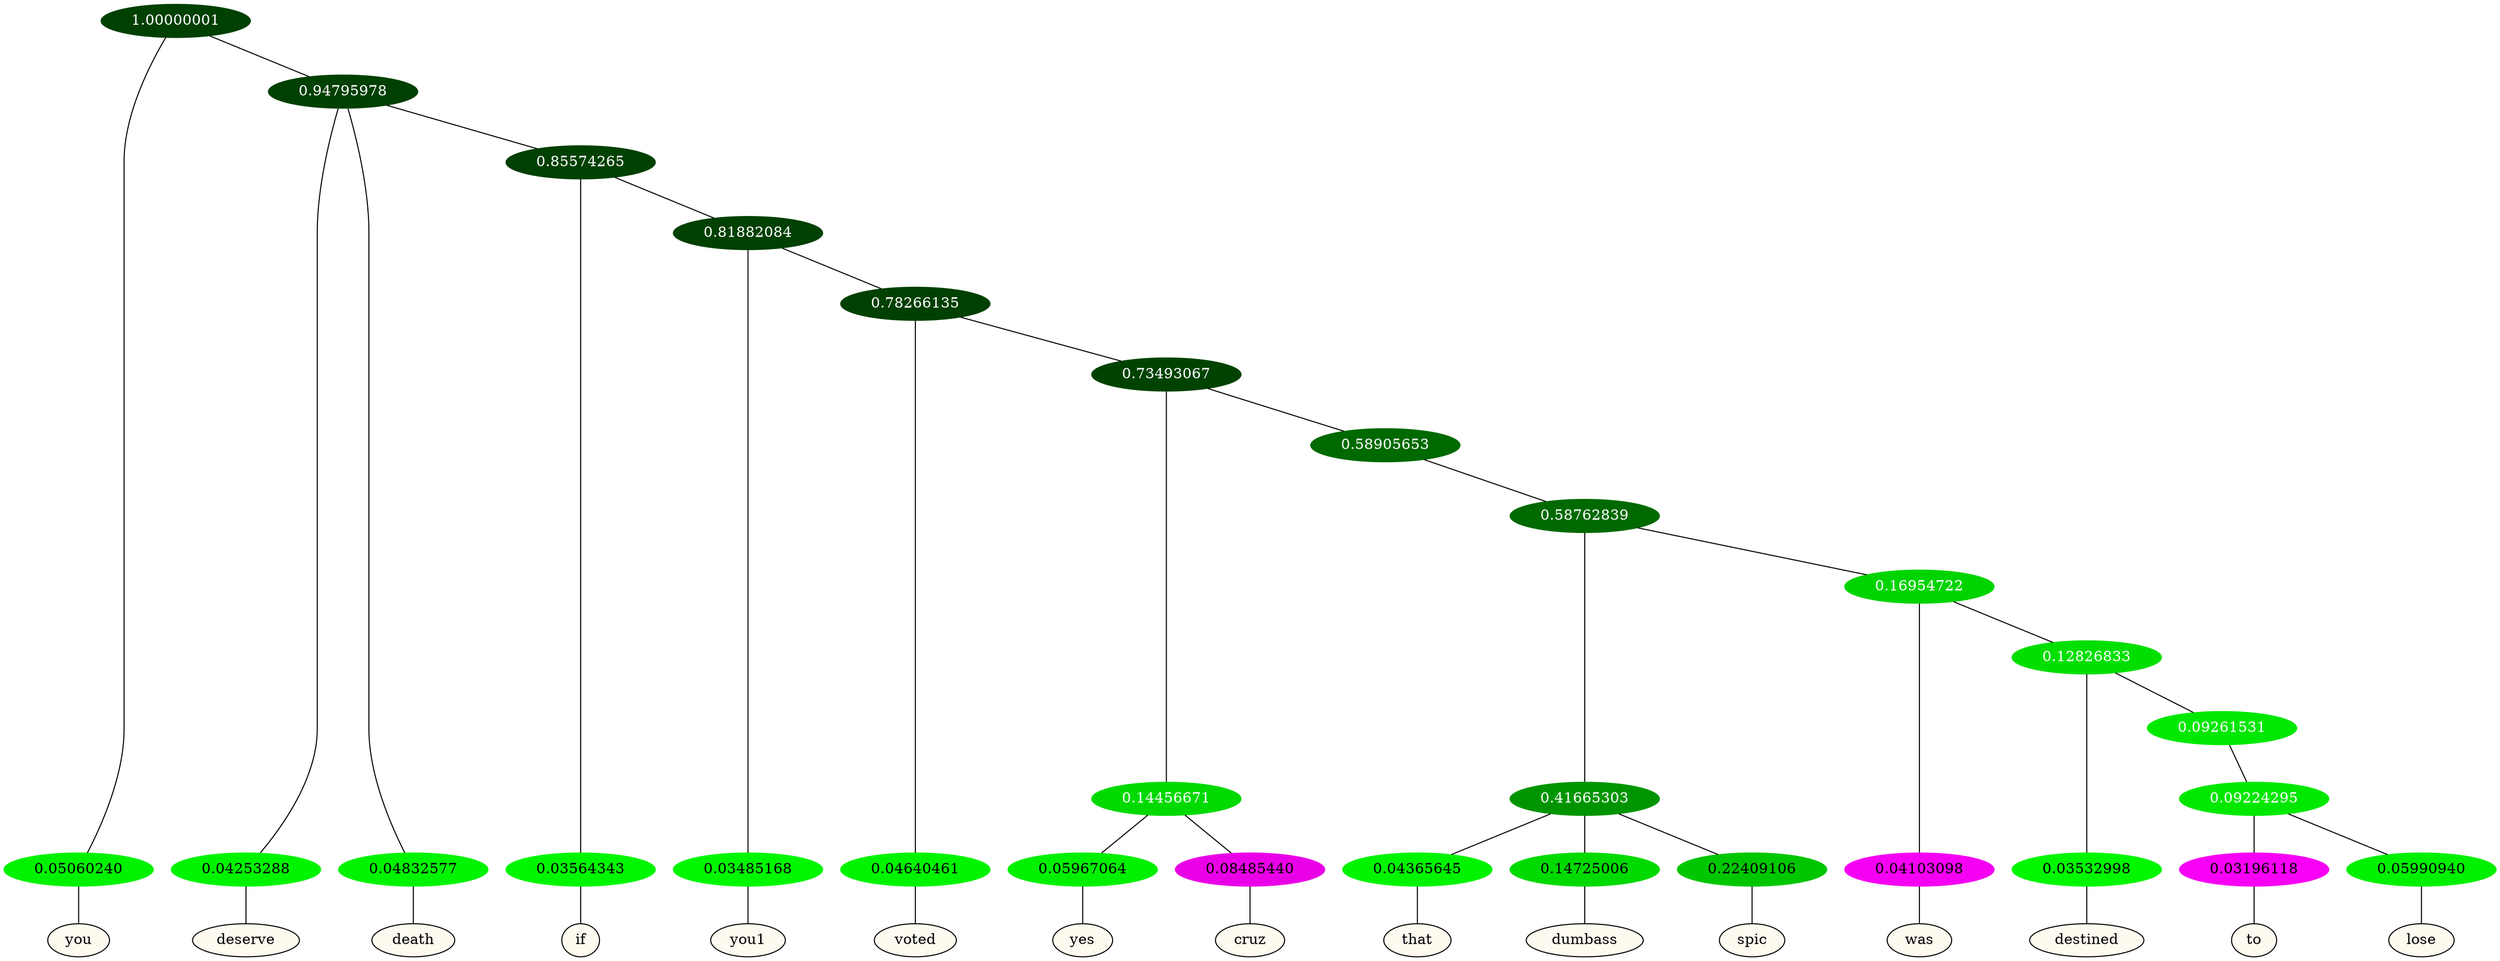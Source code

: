 graph {
	node [format=png height=0.15 nodesep=0.001 ordering=out overlap=prism overlap_scaling=0.01 ranksep=0.001 ratio=0.2 style=filled width=0.15]
	{
		rank=same
		a_w_1 [label=you color=black fillcolor=floralwhite style="filled,solid"]
		a_w_3 [label=deserve color=black fillcolor=floralwhite style="filled,solid"]
		a_w_4 [label=death color=black fillcolor=floralwhite style="filled,solid"]
		a_w_6 [label=if color=black fillcolor=floralwhite style="filled,solid"]
		a_w_8 [label=you1 color=black fillcolor=floralwhite style="filled,solid"]
		a_w_10 [label=voted color=black fillcolor=floralwhite style="filled,solid"]
		a_w_14 [label=yes color=black fillcolor=floralwhite style="filled,solid"]
		a_w_15 [label=cruz color=black fillcolor=floralwhite style="filled,solid"]
		a_w_19 [label=that color=black fillcolor=floralwhite style="filled,solid"]
		a_w_20 [label=dumbass color=black fillcolor=floralwhite style="filled,solid"]
		a_w_21 [label=spic color=black fillcolor=floralwhite style="filled,solid"]
		a_w_22 [label=was color=black fillcolor=floralwhite style="filled,solid"]
		a_w_24 [label=destined color=black fillcolor=floralwhite style="filled,solid"]
		a_w_27 [label=to color=black fillcolor=floralwhite style="filled,solid"]
		a_w_28 [label=lose color=black fillcolor=floralwhite style="filled,solid"]
	}
	a_n_1 -- a_w_1
	a_n_3 -- a_w_3
	a_n_4 -- a_w_4
	a_n_6 -- a_w_6
	a_n_8 -- a_w_8
	a_n_10 -- a_w_10
	a_n_14 -- a_w_14
	a_n_15 -- a_w_15
	a_n_19 -- a_w_19
	a_n_20 -- a_w_20
	a_n_21 -- a_w_21
	a_n_22 -- a_w_22
	a_n_24 -- a_w_24
	a_n_27 -- a_w_27
	a_n_28 -- a_w_28
	{
		rank=same
		a_n_1 [label=0.05060240 color="0.334 1.000 0.949" fontcolor=black]
		a_n_3 [label=0.04253288 color="0.334 1.000 0.957" fontcolor=black]
		a_n_4 [label=0.04832577 color="0.334 1.000 0.952" fontcolor=black]
		a_n_6 [label=0.03564343 color="0.334 1.000 0.964" fontcolor=black]
		a_n_8 [label=0.03485168 color="0.334 1.000 0.965" fontcolor=black]
		a_n_10 [label=0.04640461 color="0.334 1.000 0.954" fontcolor=black]
		a_n_14 [label=0.05967064 color="0.334 1.000 0.940" fontcolor=black]
		a_n_15 [label=0.08485440 color="0.835 1.000 0.915" fontcolor=black]
		a_n_19 [label=0.04365645 color="0.334 1.000 0.956" fontcolor=black]
		a_n_20 [label=0.14725006 color="0.334 1.000 0.853" fontcolor=black]
		a_n_21 [label=0.22409106 color="0.334 1.000 0.776" fontcolor=black]
		a_n_22 [label=0.04103098 color="0.835 1.000 0.959" fontcolor=black]
		a_n_24 [label=0.03532998 color="0.334 1.000 0.965" fontcolor=black]
		a_n_27 [label=0.03196118 color="0.835 1.000 0.968" fontcolor=black]
		a_n_28 [label=0.05990940 color="0.334 1.000 0.940" fontcolor=black]
	}
	a_n_0 [label=1.00000001 color="0.334 1.000 0.250" fontcolor=grey99]
	a_n_0 -- a_n_1
	a_n_2 [label=0.94795978 color="0.334 1.000 0.250" fontcolor=grey99]
	a_n_0 -- a_n_2
	a_n_2 -- a_n_3
	a_n_2 -- a_n_4
	a_n_5 [label=0.85574265 color="0.334 1.000 0.250" fontcolor=grey99]
	a_n_2 -- a_n_5
	a_n_5 -- a_n_6
	a_n_7 [label=0.81882084 color="0.334 1.000 0.250" fontcolor=grey99]
	a_n_5 -- a_n_7
	a_n_7 -- a_n_8
	a_n_9 [label=0.78266135 color="0.334 1.000 0.250" fontcolor=grey99]
	a_n_7 -- a_n_9
	a_n_9 -- a_n_10
	a_n_11 [label=0.73493067 color="0.334 1.000 0.265" fontcolor=grey99]
	a_n_9 -- a_n_11
	a_n_12 [label=0.14456671 color="0.334 1.000 0.855" fontcolor=grey99]
	a_n_11 -- a_n_12
	a_n_13 [label=0.58905653 color="0.334 1.000 0.411" fontcolor=grey99]
	a_n_11 -- a_n_13
	a_n_12 -- a_n_14
	a_n_12 -- a_n_15
	a_n_16 [label=0.58762839 color="0.334 1.000 0.412" fontcolor=grey99]
	a_n_13 -- a_n_16
	a_n_17 [label=0.41665303 color="0.334 1.000 0.583" fontcolor=grey99]
	a_n_16 -- a_n_17
	a_n_18 [label=0.16954722 color="0.334 1.000 0.830" fontcolor=grey99]
	a_n_16 -- a_n_18
	a_n_17 -- a_n_19
	a_n_17 -- a_n_20
	a_n_17 -- a_n_21
	a_n_18 -- a_n_22
	a_n_23 [label=0.12826833 color="0.334 1.000 0.872" fontcolor=grey99]
	a_n_18 -- a_n_23
	a_n_23 -- a_n_24
	a_n_25 [label=0.09261531 color="0.334 1.000 0.907" fontcolor=grey99]
	a_n_23 -- a_n_25
	a_n_26 [label=0.09224295 color="0.334 1.000 0.908" fontcolor=grey99]
	a_n_25 -- a_n_26
	a_n_26 -- a_n_27
	a_n_26 -- a_n_28
}
